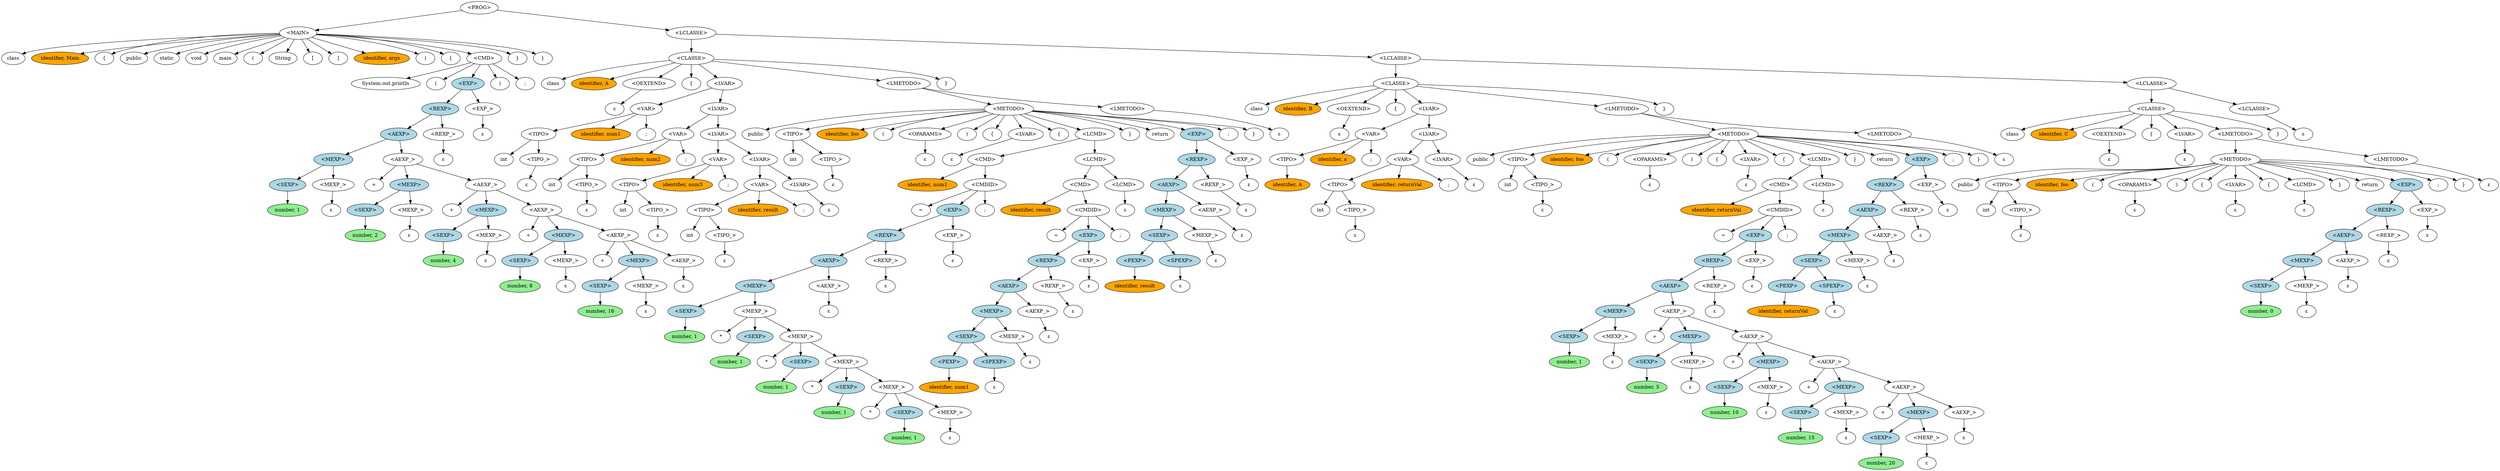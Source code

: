 digraph tree {
    "0x0" [label="<PROG>" fillcolor="white" style="filled"];
    "0x1" [label="<MAIN>" fillcolor="white" style="filled"];
    "0x2" [label="class" fillcolor="white" style="filled"];
    "0x3" [label="identifier, Main" fillcolor="orange" style="filled"];
    "0x4" [label="{" fillcolor="white" style="filled"];
    "0x5" [label="public" fillcolor="white" style="filled"];
    "0x6" [label="static" fillcolor="white" style="filled"];
    "0x7" [label="void" fillcolor="white" style="filled"];
    "0x8" [label="main" fillcolor="white" style="filled"];
    "0x9" [label="(" fillcolor="white" style="filled"];
    "0xa" [label="String" fillcolor="white" style="filled"];
    "0xb" [label="[" fillcolor="white" style="filled"];
    "0xc" [label="]" fillcolor="white" style="filled"];
    "0xd" [label="identifier, args" fillcolor="orange" style="filled"];
    "0xe" [label=")" fillcolor="white" style="filled"];
    "0xf" [label="{" fillcolor="white" style="filled"];
    "0x10" [label="<CMD>" fillcolor="white" style="filled"];
    "0x11" [label="System.out.println" fillcolor="white" style="filled"];
    "0x12" [label="(" fillcolor="white" style="filled"];
    "0x13" [label="<EXP>" fillcolor="lightblue" style="filled"];
    "0x14" [label="<REXP>" fillcolor="lightblue" style="filled"];
    "0x15" [label="<AEXP>" fillcolor="lightblue" style="filled"];
    "0x16" [label="<MEXP>" fillcolor="lightblue" style="filled"];
    "0x17" [label="<SEXP>" fillcolor="lightblue" style="filled"];
    "0x18" [label="number, 1" fillcolor="lightgreen" style="filled"];
    "0x19" [label="<MEXP_>" fillcolor="white" style="filled"];
    "0x1a" [label="ε" fillcolor="white" style="filled"];
    "0x1b" [label="<AEXP_>" fillcolor="white" style="filled"];
    "0x1c" [label="+" fillcolor="white" style="filled"];
    "0x1d" [label="<MEXP>" fillcolor="lightblue" style="filled"];
    "0x1e" [label="<SEXP>" fillcolor="lightblue" style="filled"];
    "0x1f" [label="number, 2" fillcolor="lightgreen" style="filled"];
    "0x20" [label="<MEXP_>" fillcolor="white" style="filled"];
    "0x21" [label="ε" fillcolor="white" style="filled"];
    "0x22" [label="<AEXP_>" fillcolor="white" style="filled"];
    "0x23" [label="+" fillcolor="white" style="filled"];
    "0x24" [label="<MEXP>" fillcolor="lightblue" style="filled"];
    "0x25" [label="<SEXP>" fillcolor="lightblue" style="filled"];
    "0x26" [label="number, 4" fillcolor="lightgreen" style="filled"];
    "0x27" [label="<MEXP_>" fillcolor="white" style="filled"];
    "0x28" [label="ε" fillcolor="white" style="filled"];
    "0x29" [label="<AEXP_>" fillcolor="white" style="filled"];
    "0x2a" [label="+" fillcolor="white" style="filled"];
    "0x2b" [label="<MEXP>" fillcolor="lightblue" style="filled"];
    "0x2c" [label="<SEXP>" fillcolor="lightblue" style="filled"];
    "0x2d" [label="number, 8" fillcolor="lightgreen" style="filled"];
    "0x2e" [label="<MEXP_>" fillcolor="white" style="filled"];
    "0x2f" [label="ε" fillcolor="white" style="filled"];
    "0x30" [label="<AEXP_>" fillcolor="white" style="filled"];
    "0x31" [label="+" fillcolor="white" style="filled"];
    "0x32" [label="<MEXP>" fillcolor="lightblue" style="filled"];
    "0x33" [label="<SEXP>" fillcolor="lightblue" style="filled"];
    "0x34" [label="number, 16" fillcolor="lightgreen" style="filled"];
    "0x35" [label="<MEXP_>" fillcolor="white" style="filled"];
    "0x36" [label="ε" fillcolor="white" style="filled"];
    "0x37" [label="<AEXP_>" fillcolor="white" style="filled"];
    "0x38" [label="ε" fillcolor="white" style="filled"];
    "0x39" [label="<REXP_>" fillcolor="white" style="filled"];
    "0x3a" [label="ε" fillcolor="white" style="filled"];
    "0x3b" [label="<EXP_>" fillcolor="white" style="filled"];
    "0x3c" [label="ε" fillcolor="white" style="filled"];
    "0x3d" [label=")" fillcolor="white" style="filled"];
    "0x3e" [label=";" fillcolor="white" style="filled"];
    "0x3f" [label="}" fillcolor="white" style="filled"];
    "0x40" [label="}" fillcolor="white" style="filled"];
    "0x41" [label="<LCLASSE>" fillcolor="white" style="filled"];
    "0x42" [label="<CLASSE>" fillcolor="white" style="filled"];
    "0x43" [label="class" fillcolor="white" style="filled"];
    "0x44" [label="identifier, A" fillcolor="orange" style="filled"];
    "0x45" [label="<OEXTEND>" fillcolor="white" style="filled"];
    "0x46" [label="ε" fillcolor="white" style="filled"];
    "0x47" [label="{" fillcolor="white" style="filled"];
    "0x48" [label="<LVAR>" fillcolor="white" style="filled"];
    "0x49" [label="<VAR>" fillcolor="white" style="filled"];
    "0x4a" [label="<TIPO>" fillcolor="white" style="filled"];
    "0x4b" [label="int" fillcolor="white" style="filled"];
    "0x4c" [label="<TIPO_>" fillcolor="white" style="filled"];
    "0x4d" [label="ε" fillcolor="white" style="filled"];
    "0x4e" [label="identifier, num1" fillcolor="orange" style="filled"];
    "0x4f" [label=";" fillcolor="white" style="filled"];
    "0x50" [label="<LVAR>" fillcolor="white" style="filled"];
    "0x51" [label="<VAR>" fillcolor="white" style="filled"];
    "0x52" [label="<TIPO>" fillcolor="white" style="filled"];
    "0x53" [label="int" fillcolor="white" style="filled"];
    "0x54" [label="<TIPO_>" fillcolor="white" style="filled"];
    "0x55" [label="ε" fillcolor="white" style="filled"];
    "0x56" [label="identifier, num2" fillcolor="orange" style="filled"];
    "0x57" [label=";" fillcolor="white" style="filled"];
    "0x58" [label="<LVAR>" fillcolor="white" style="filled"];
    "0x59" [label="<VAR>" fillcolor="white" style="filled"];
    "0x5a" [label="<TIPO>" fillcolor="white" style="filled"];
    "0x5b" [label="int" fillcolor="white" style="filled"];
    "0x5c" [label="<TIPO_>" fillcolor="white" style="filled"];
    "0x5d" [label="ε" fillcolor="white" style="filled"];
    "0x5e" [label="identifier, num3" fillcolor="orange" style="filled"];
    "0x5f" [label=";" fillcolor="white" style="filled"];
    "0x60" [label="<LVAR>" fillcolor="white" style="filled"];
    "0x61" [label="<VAR>" fillcolor="white" style="filled"];
    "0x62" [label="<TIPO>" fillcolor="white" style="filled"];
    "0x63" [label="int" fillcolor="white" style="filled"];
    "0x64" [label="<TIPO_>" fillcolor="white" style="filled"];
    "0x65" [label="ε" fillcolor="white" style="filled"];
    "0x66" [label="identifier, result" fillcolor="orange" style="filled"];
    "0x67" [label=";" fillcolor="white" style="filled"];
    "0x68" [label="<LVAR>" fillcolor="white" style="filled"];
    "0x69" [label="ε" fillcolor="white" style="filled"];
    "0x6a" [label="<LMETODO>" fillcolor="white" style="filled"];
    "0x6b" [label="<METODO>" fillcolor="white" style="filled"];
    "0x6c" [label="public" fillcolor="white" style="filled"];
    "0x6d" [label="<TIPO>" fillcolor="white" style="filled"];
    "0x6e" [label="int" fillcolor="white" style="filled"];
    "0x6f" [label="<TIPO_>" fillcolor="white" style="filled"];
    "0x70" [label="ε" fillcolor="white" style="filled"];
    "0x71" [label="identifier, foo" fillcolor="orange" style="filled"];
    "0x72" [label="(" fillcolor="white" style="filled"];
    "0x73" [label="<OPARAMS>" fillcolor="white" style="filled"];
    "0x74" [label="ε" fillcolor="white" style="filled"];
    "0x75" [label=")" fillcolor="white" style="filled"];
    "0x76" [label="{" fillcolor="white" style="filled"];
    "0x77" [label="<LVAR>" fillcolor="white" style="filled"];
    "0x78" [label="ε" fillcolor="white" style="filled"];
    "0x79" [label="{" fillcolor="white" style="filled"];
    "0x7a" [label="<LCMD>" fillcolor="white" style="filled"];
    "0x7b" [label="<CMD>" fillcolor="white" style="filled"];
    "0x7c" [label="identifier, num1" fillcolor="orange" style="filled"];
    "0x7d" [label="<CMDID>" fillcolor="white" style="filled"];
    "0x7e" [label="=" fillcolor="white" style="filled"];
    "0x7f" [label="<EXP>" fillcolor="lightblue" style="filled"];
    "0x80" [label="<REXP>" fillcolor="lightblue" style="filled"];
    "0x81" [label="<AEXP>" fillcolor="lightblue" style="filled"];
    "0x82" [label="<MEXP>" fillcolor="lightblue" style="filled"];
    "0x83" [label="<SEXP>" fillcolor="lightblue" style="filled"];
    "0x84" [label="number, 1" fillcolor="lightgreen" style="filled"];
    "0x85" [label="<MEXP_>" fillcolor="white" style="filled"];
    "0x86" [label="*" fillcolor="white" style="filled"];
    "0x87" [label="<SEXP>" fillcolor="lightblue" style="filled"];
    "0x88" [label="number, 1" fillcolor="lightgreen" style="filled"];
    "0x89" [label="<MEXP_>" fillcolor="white" style="filled"];
    "0x8a" [label="*" fillcolor="white" style="filled"];
    "0x8b" [label="<SEXP>" fillcolor="lightblue" style="filled"];
    "0x8c" [label="number, 1" fillcolor="lightgreen" style="filled"];
    "0x8d" [label="<MEXP_>" fillcolor="white" style="filled"];
    "0x8e" [label="*" fillcolor="white" style="filled"];
    "0x8f" [label="<SEXP>" fillcolor="lightblue" style="filled"];
    "0x90" [label="number, 1" fillcolor="lightgreen" style="filled"];
    "0x91" [label="<MEXP_>" fillcolor="white" style="filled"];
    "0x92" [label="*" fillcolor="white" style="filled"];
    "0x93" [label="<SEXP>" fillcolor="lightblue" style="filled"];
    "0x94" [label="number, 1" fillcolor="lightgreen" style="filled"];
    "0x95" [label="<MEXP_>" fillcolor="white" style="filled"];
    "0x96" [label="ε" fillcolor="white" style="filled"];
    "0x97" [label="<AEXP_>" fillcolor="white" style="filled"];
    "0x98" [label="ε" fillcolor="white" style="filled"];
    "0x99" [label="<REXP_>" fillcolor="white" style="filled"];
    "0x9a" [label="ε" fillcolor="white" style="filled"];
    "0x9b" [label="<EXP_>" fillcolor="white" style="filled"];
    "0x9c" [label="ε" fillcolor="white" style="filled"];
    "0x9d" [label=";" fillcolor="white" style="filled"];
    "0x9e" [label="<LCMD>" fillcolor="white" style="filled"];
    "0x9f" [label="<CMD>" fillcolor="white" style="filled"];
    "0xa0" [label="identifier, result" fillcolor="orange" style="filled"];
    "0xa1" [label="<CMDID>" fillcolor="white" style="filled"];
    "0xa2" [label="=" fillcolor="white" style="filled"];
    "0xa3" [label="<EXP>" fillcolor="lightblue" style="filled"];
    "0xa4" [label="<REXP>" fillcolor="lightblue" style="filled"];
    "0xa5" [label="<AEXP>" fillcolor="lightblue" style="filled"];
    "0xa6" [label="<MEXP>" fillcolor="lightblue" style="filled"];
    "0xa7" [label="<SEXP>" fillcolor="lightblue" style="filled"];
    "0xa8" [label="<PEXP>" fillcolor="lightblue" style="filled"];
    "0xa9" [label="identifier, num1" fillcolor="orange" style="filled"];
    "0xaa" [label="<SPEXP>" fillcolor="lightblue" style="filled"];
    "0xab" [label="ε" fillcolor="white" style="filled"];
    "0xac" [label="<MEXP_>" fillcolor="white" style="filled"];
    "0xad" [label="ε" fillcolor="white" style="filled"];
    "0xae" [label="<AEXP_>" fillcolor="white" style="filled"];
    "0xaf" [label="ε" fillcolor="white" style="filled"];
    "0xb0" [label="<REXP_>" fillcolor="white" style="filled"];
    "0xb1" [label="ε" fillcolor="white" style="filled"];
    "0xb2" [label="<EXP_>" fillcolor="white" style="filled"];
    "0xb3" [label="ε" fillcolor="white" style="filled"];
    "0xb4" [label=";" fillcolor="white" style="filled"];
    "0xb5" [label="<LCMD>" fillcolor="white" style="filled"];
    "0xb6" [label="ε" fillcolor="white" style="filled"];
    "0xb7" [label="}" fillcolor="white" style="filled"];
    "0xb8" [label="return" fillcolor="white" style="filled"];
    "0xb9" [label="<EXP>" fillcolor="lightblue" style="filled"];
    "0xba" [label="<REXP>" fillcolor="lightblue" style="filled"];
    "0xbb" [label="<AEXP>" fillcolor="lightblue" style="filled"];
    "0xbc" [label="<MEXP>" fillcolor="lightblue" style="filled"];
    "0xbd" [label="<SEXP>" fillcolor="lightblue" style="filled"];
    "0xbe" [label="<PEXP>" fillcolor="lightblue" style="filled"];
    "0xbf" [label="identifier, result" fillcolor="orange" style="filled"];
    "0xc0" [label="<SPEXP>" fillcolor="lightblue" style="filled"];
    "0xc1" [label="ε" fillcolor="white" style="filled"];
    "0xc2" [label="<MEXP_>" fillcolor="white" style="filled"];
    "0xc3" [label="ε" fillcolor="white" style="filled"];
    "0xc4" [label="<AEXP_>" fillcolor="white" style="filled"];
    "0xc5" [label="ε" fillcolor="white" style="filled"];
    "0xc6" [label="<REXP_>" fillcolor="white" style="filled"];
    "0xc7" [label="ε" fillcolor="white" style="filled"];
    "0xc8" [label="<EXP_>" fillcolor="white" style="filled"];
    "0xc9" [label="ε" fillcolor="white" style="filled"];
    "0xca" [label=";" fillcolor="white" style="filled"];
    "0xcb" [label="}" fillcolor="white" style="filled"];
    "0xcc" [label="<LMETODO>" fillcolor="white" style="filled"];
    "0xcd" [label="ε" fillcolor="white" style="filled"];
    "0xce" [label="}" fillcolor="white" style="filled"];
    "0xcf" [label="<LCLASSE>" fillcolor="white" style="filled"];
    "0xd0" [label="<CLASSE>" fillcolor="white" style="filled"];
    "0xd1" [label="class" fillcolor="white" style="filled"];
    "0xd2" [label="identifier, B" fillcolor="orange" style="filled"];
    "0xd3" [label="<OEXTEND>" fillcolor="white" style="filled"];
    "0xd4" [label="ε" fillcolor="white" style="filled"];
    "0xd5" [label="{" fillcolor="white" style="filled"];
    "0xd6" [label="<LVAR>" fillcolor="white" style="filled"];
    "0xd7" [label="<VAR>" fillcolor="white" style="filled"];
    "0xd8" [label="<TIPO>" fillcolor="white" style="filled"];
    "0xd9" [label="identifier, A" fillcolor="orange" style="filled"];
    "0xda" [label="identifier, a" fillcolor="orange" style="filled"];
    "0xdb" [label=";" fillcolor="white" style="filled"];
    "0xdc" [label="<LVAR>" fillcolor="white" style="filled"];
    "0xdd" [label="<VAR>" fillcolor="white" style="filled"];
    "0xde" [label="<TIPO>" fillcolor="white" style="filled"];
    "0xdf" [label="int" fillcolor="white" style="filled"];
    "0xe0" [label="<TIPO_>" fillcolor="white" style="filled"];
    "0xe1" [label="ε" fillcolor="white" style="filled"];
    "0xe2" [label="identifier, returnVal" fillcolor="orange" style="filled"];
    "0xe3" [label=";" fillcolor="white" style="filled"];
    "0xe4" [label="<LVAR>" fillcolor="white" style="filled"];
    "0xe5" [label="ε" fillcolor="white" style="filled"];
    "0xe6" [label="<LMETODO>" fillcolor="white" style="filled"];
    "0xe7" [label="<METODO>" fillcolor="white" style="filled"];
    "0xe8" [label="public" fillcolor="white" style="filled"];
    "0xe9" [label="<TIPO>" fillcolor="white" style="filled"];
    "0xea" [label="int" fillcolor="white" style="filled"];
    "0xeb" [label="<TIPO_>" fillcolor="white" style="filled"];
    "0xec" [label="ε" fillcolor="white" style="filled"];
    "0xed" [label="identifier, foo" fillcolor="orange" style="filled"];
    "0xee" [label="(" fillcolor="white" style="filled"];
    "0xef" [label="<OPARAMS>" fillcolor="white" style="filled"];
    "0xf0" [label="ε" fillcolor="white" style="filled"];
    "0xf1" [label=")" fillcolor="white" style="filled"];
    "0xf2" [label="{" fillcolor="white" style="filled"];
    "0xf3" [label="<LVAR>" fillcolor="white" style="filled"];
    "0xf4" [label="ε" fillcolor="white" style="filled"];
    "0xf5" [label="{" fillcolor="white" style="filled"];
    "0xf6" [label="<LCMD>" fillcolor="white" style="filled"];
    "0xf7" [label="<CMD>" fillcolor="white" style="filled"];
    "0xf8" [label="identifier, returnVal" fillcolor="orange" style="filled"];
    "0xf9" [label="<CMDID>" fillcolor="white" style="filled"];
    "0xfa" [label="=" fillcolor="white" style="filled"];
    "0xfb" [label="<EXP>" fillcolor="lightblue" style="filled"];
    "0xfc" [label="<REXP>" fillcolor="lightblue" style="filled"];
    "0xfd" [label="<AEXP>" fillcolor="lightblue" style="filled"];
    "0xfe" [label="<MEXP>" fillcolor="lightblue" style="filled"];
    "0xff" [label="<SEXP>" fillcolor="lightblue" style="filled"];
    "0x100" [label="number, 1" fillcolor="lightgreen" style="filled"];
    "0x101" [label="<MEXP_>" fillcolor="white" style="filled"];
    "0x102" [label="ε" fillcolor="white" style="filled"];
    "0x103" [label="<AEXP_>" fillcolor="white" style="filled"];
    "0x104" [label="+" fillcolor="white" style="filled"];
    "0x105" [label="<MEXP>" fillcolor="lightblue" style="filled"];
    "0x106" [label="<SEXP>" fillcolor="lightblue" style="filled"];
    "0x107" [label="number, 5" fillcolor="lightgreen" style="filled"];
    "0x108" [label="<MEXP_>" fillcolor="white" style="filled"];
    "0x109" [label="ε" fillcolor="white" style="filled"];
    "0x10a" [label="<AEXP_>" fillcolor="white" style="filled"];
    "0x10b" [label="+" fillcolor="white" style="filled"];
    "0x10c" [label="<MEXP>" fillcolor="lightblue" style="filled"];
    "0x10d" [label="<SEXP>" fillcolor="lightblue" style="filled"];
    "0x10e" [label="number, 10" fillcolor="lightgreen" style="filled"];
    "0x10f" [label="<MEXP_>" fillcolor="white" style="filled"];
    "0x110" [label="ε" fillcolor="white" style="filled"];
    "0x111" [label="<AEXP_>" fillcolor="white" style="filled"];
    "0x112" [label="+" fillcolor="white" style="filled"];
    "0x113" [label="<MEXP>" fillcolor="lightblue" style="filled"];
    "0x114" [label="<SEXP>" fillcolor="lightblue" style="filled"];
    "0x115" [label="number, 15" fillcolor="lightgreen" style="filled"];
    "0x116" [label="<MEXP_>" fillcolor="white" style="filled"];
    "0x117" [label="ε" fillcolor="white" style="filled"];
    "0x118" [label="<AEXP_>" fillcolor="white" style="filled"];
    "0x119" [label="+" fillcolor="white" style="filled"];
    "0x11a" [label="<MEXP>" fillcolor="lightblue" style="filled"];
    "0x11b" [label="<SEXP>" fillcolor="lightblue" style="filled"];
    "0x11c" [label="number, 20" fillcolor="lightgreen" style="filled"];
    "0x11d" [label="<MEXP_>" fillcolor="white" style="filled"];
    "0x11e" [label="ε" fillcolor="white" style="filled"];
    "0x11f" [label="<AEXP_>" fillcolor="white" style="filled"];
    "0x120" [label="ε" fillcolor="white" style="filled"];
    "0x121" [label="<REXP_>" fillcolor="white" style="filled"];
    "0x122" [label="ε" fillcolor="white" style="filled"];
    "0x123" [label="<EXP_>" fillcolor="white" style="filled"];
    "0x124" [label="ε" fillcolor="white" style="filled"];
    "0x125" [label=";" fillcolor="white" style="filled"];
    "0x126" [label="<LCMD>" fillcolor="white" style="filled"];
    "0x127" [label="ε" fillcolor="white" style="filled"];
    "0x128" [label="}" fillcolor="white" style="filled"];
    "0x129" [label="return" fillcolor="white" style="filled"];
    "0x12a" [label="<EXP>" fillcolor="lightblue" style="filled"];
    "0x12b" [label="<REXP>" fillcolor="lightblue" style="filled"];
    "0x12c" [label="<AEXP>" fillcolor="lightblue" style="filled"];
    "0x12d" [label="<MEXP>" fillcolor="lightblue" style="filled"];
    "0x12e" [label="<SEXP>" fillcolor="lightblue" style="filled"];
    "0x12f" [label="<PEXP>" fillcolor="lightblue" style="filled"];
    "0x130" [label="identifier, returnVal" fillcolor="orange" style="filled"];
    "0x131" [label="<SPEXP>" fillcolor="lightblue" style="filled"];
    "0x132" [label="ε" fillcolor="white" style="filled"];
    "0x133" [label="<MEXP_>" fillcolor="white" style="filled"];
    "0x134" [label="ε" fillcolor="white" style="filled"];
    "0x135" [label="<AEXP_>" fillcolor="white" style="filled"];
    "0x136" [label="ε" fillcolor="white" style="filled"];
    "0x137" [label="<REXP_>" fillcolor="white" style="filled"];
    "0x138" [label="ε" fillcolor="white" style="filled"];
    "0x139" [label="<EXP_>" fillcolor="white" style="filled"];
    "0x13a" [label="ε" fillcolor="white" style="filled"];
    "0x13b" [label=";" fillcolor="white" style="filled"];
    "0x13c" [label="}" fillcolor="white" style="filled"];
    "0x13d" [label="<LMETODO>" fillcolor="white" style="filled"];
    "0x13e" [label="ε" fillcolor="white" style="filled"];
    "0x13f" [label="}" fillcolor="white" style="filled"];
    "0x140" [label="<LCLASSE>" fillcolor="white" style="filled"];
    "0x141" [label="<CLASSE>" fillcolor="white" style="filled"];
    "0x142" [label="class" fillcolor="white" style="filled"];
    "0x143" [label="identifier, C" fillcolor="orange" style="filled"];
    "0x144" [label="<OEXTEND>" fillcolor="white" style="filled"];
    "0x145" [label="ε" fillcolor="white" style="filled"];
    "0x146" [label="{" fillcolor="white" style="filled"];
    "0x147" [label="<LVAR>" fillcolor="white" style="filled"];
    "0x148" [label="ε" fillcolor="white" style="filled"];
    "0x149" [label="<LMETODO>" fillcolor="white" style="filled"];
    "0x14a" [label="<METODO>" fillcolor="white" style="filled"];
    "0x14b" [label="public" fillcolor="white" style="filled"];
    "0x14c" [label="<TIPO>" fillcolor="white" style="filled"];
    "0x14d" [label="int" fillcolor="white" style="filled"];
    "0x14e" [label="<TIPO_>" fillcolor="white" style="filled"];
    "0x14f" [label="ε" fillcolor="white" style="filled"];
    "0x150" [label="identifier, foo" fillcolor="orange" style="filled"];
    "0x151" [label="(" fillcolor="white" style="filled"];
    "0x152" [label="<OPARAMS>" fillcolor="white" style="filled"];
    "0x153" [label="ε" fillcolor="white" style="filled"];
    "0x154" [label=")" fillcolor="white" style="filled"];
    "0x155" [label="{" fillcolor="white" style="filled"];
    "0x156" [label="<LVAR>" fillcolor="white" style="filled"];
    "0x157" [label="ε" fillcolor="white" style="filled"];
    "0x158" [label="{" fillcolor="white" style="filled"];
    "0x159" [label="<LCMD>" fillcolor="white" style="filled"];
    "0x15a" [label="ε" fillcolor="white" style="filled"];
    "0x15b" [label="}" fillcolor="white" style="filled"];
    "0x15c" [label="return" fillcolor="white" style="filled"];
    "0x15d" [label="<EXP>" fillcolor="lightblue" style="filled"];
    "0x15e" [label="<REXP>" fillcolor="lightblue" style="filled"];
    "0x15f" [label="<AEXP>" fillcolor="lightblue" style="filled"];
    "0x160" [label="<MEXP>" fillcolor="lightblue" style="filled"];
    "0x161" [label="<SEXP>" fillcolor="lightblue" style="filled"];
    "0x162" [label="number, 0" fillcolor="lightgreen" style="filled"];
    "0x163" [label="<MEXP_>" fillcolor="white" style="filled"];
    "0x164" [label="ε" fillcolor="white" style="filled"];
    "0x165" [label="<AEXP_>" fillcolor="white" style="filled"];
    "0x166" [label="ε" fillcolor="white" style="filled"];
    "0x167" [label="<REXP_>" fillcolor="white" style="filled"];
    "0x168" [label="ε" fillcolor="white" style="filled"];
    "0x169" [label="<EXP_>" fillcolor="white" style="filled"];
    "0x16a" [label="ε" fillcolor="white" style="filled"];
    "0x16b" [label=";" fillcolor="white" style="filled"];
    "0x16c" [label="}" fillcolor="white" style="filled"];
    "0x16d" [label="<LMETODO>" fillcolor="white" style="filled"];
    "0x16e" [label="ε" fillcolor="white" style="filled"];
    "0x16f" [label="}" fillcolor="white" style="filled"];
    "0x170" [label="<LCLASSE>" fillcolor="white" style="filled"];
    "0x171" [label="ε" fillcolor="white" style="filled"];
    "0x0" -> "0x1";
    "0x0" -> "0x41";
    "0x1" -> "0x2";
    "0x1" -> "0x3";
    "0x1" -> "0x4";
    "0x1" -> "0x5";
    "0x1" -> "0x6";
    "0x1" -> "0x7";
    "0x1" -> "0x8";
    "0x1" -> "0x9";
    "0x1" -> "0xa";
    "0x1" -> "0xb";
    "0x1" -> "0xc";
    "0x1" -> "0xd";
    "0x1" -> "0xe";
    "0x1" -> "0xf";
    "0x1" -> "0x10";
    "0x1" -> "0x3f";
    "0x1" -> "0x40";
    "0x10" -> "0x11";
    "0x10" -> "0x12";
    "0x10" -> "0x13";
    "0x10" -> "0x3d";
    "0x10" -> "0x3e";
    "0x13" -> "0x14";
    "0x13" -> "0x3b";
    "0x14" -> "0x15";
    "0x14" -> "0x39";
    "0x15" -> "0x16";
    "0x15" -> "0x1b";
    "0x16" -> "0x17";
    "0x16" -> "0x19";
    "0x17" -> "0x18";
    "0x19" -> "0x1a";
    "0x1b" -> "0x1c";
    "0x1b" -> "0x1d";
    "0x1b" -> "0x22";
    "0x1d" -> "0x1e";
    "0x1d" -> "0x20";
    "0x1e" -> "0x1f";
    "0x20" -> "0x21";
    "0x22" -> "0x23";
    "0x22" -> "0x24";
    "0x22" -> "0x29";
    "0x24" -> "0x25";
    "0x24" -> "0x27";
    "0x25" -> "0x26";
    "0x27" -> "0x28";
    "0x29" -> "0x2a";
    "0x29" -> "0x2b";
    "0x29" -> "0x30";
    "0x2b" -> "0x2c";
    "0x2b" -> "0x2e";
    "0x2c" -> "0x2d";
    "0x2e" -> "0x2f";
    "0x30" -> "0x31";
    "0x30" -> "0x32";
    "0x30" -> "0x37";
    "0x32" -> "0x33";
    "0x32" -> "0x35";
    "0x33" -> "0x34";
    "0x35" -> "0x36";
    "0x37" -> "0x38";
    "0x39" -> "0x3a";
    "0x3b" -> "0x3c";
    "0x41" -> "0x42";
    "0x41" -> "0xcf";
    "0x42" -> "0x43";
    "0x42" -> "0x44";
    "0x42" -> "0x45";
    "0x42" -> "0x47";
    "0x42" -> "0x48";
    "0x42" -> "0x6a";
    "0x42" -> "0xce";
    "0x45" -> "0x46";
    "0x48" -> "0x49";
    "0x48" -> "0x50";
    "0x49" -> "0x4a";
    "0x49" -> "0x4e";
    "0x49" -> "0x4f";
    "0x4a" -> "0x4b";
    "0x4a" -> "0x4c";
    "0x4c" -> "0x4d";
    "0x50" -> "0x51";
    "0x50" -> "0x58";
    "0x51" -> "0x52";
    "0x51" -> "0x56";
    "0x51" -> "0x57";
    "0x52" -> "0x53";
    "0x52" -> "0x54";
    "0x54" -> "0x55";
    "0x58" -> "0x59";
    "0x58" -> "0x60";
    "0x59" -> "0x5a";
    "0x59" -> "0x5e";
    "0x59" -> "0x5f";
    "0x5a" -> "0x5b";
    "0x5a" -> "0x5c";
    "0x5c" -> "0x5d";
    "0x60" -> "0x61";
    "0x60" -> "0x68";
    "0x61" -> "0x62";
    "0x61" -> "0x66";
    "0x61" -> "0x67";
    "0x62" -> "0x63";
    "0x62" -> "0x64";
    "0x64" -> "0x65";
    "0x68" -> "0x69";
    "0x6a" -> "0x6b";
    "0x6a" -> "0xcc";
    "0x6b" -> "0x6c";
    "0x6b" -> "0x6d";
    "0x6b" -> "0x71";
    "0x6b" -> "0x72";
    "0x6b" -> "0x73";
    "0x6b" -> "0x75";
    "0x6b" -> "0x76";
    "0x6b" -> "0x77";
    "0x6b" -> "0x79";
    "0x6b" -> "0x7a";
    "0x6b" -> "0xb7";
    "0x6b" -> "0xb8";
    "0x6b" -> "0xb9";
    "0x6b" -> "0xca";
    "0x6b" -> "0xcb";
    "0x6d" -> "0x6e";
    "0x6d" -> "0x6f";
    "0x6f" -> "0x70";
    "0x73" -> "0x74";
    "0x77" -> "0x78";
    "0x7a" -> "0x7b";
    "0x7a" -> "0x9e";
    "0x7b" -> "0x7c";
    "0x7b" -> "0x7d";
    "0x7d" -> "0x7e";
    "0x7d" -> "0x7f";
    "0x7d" -> "0x9d";
    "0x7f" -> "0x80";
    "0x7f" -> "0x9b";
    "0x80" -> "0x81";
    "0x80" -> "0x99";
    "0x81" -> "0x82";
    "0x81" -> "0x97";
    "0x82" -> "0x83";
    "0x82" -> "0x85";
    "0x83" -> "0x84";
    "0x85" -> "0x86";
    "0x85" -> "0x87";
    "0x85" -> "0x89";
    "0x87" -> "0x88";
    "0x89" -> "0x8a";
    "0x89" -> "0x8b";
    "0x89" -> "0x8d";
    "0x8b" -> "0x8c";
    "0x8d" -> "0x8e";
    "0x8d" -> "0x8f";
    "0x8d" -> "0x91";
    "0x8f" -> "0x90";
    "0x91" -> "0x92";
    "0x91" -> "0x93";
    "0x91" -> "0x95";
    "0x93" -> "0x94";
    "0x95" -> "0x96";
    "0x97" -> "0x98";
    "0x99" -> "0x9a";
    "0x9b" -> "0x9c";
    "0x9e" -> "0x9f";
    "0x9e" -> "0xb5";
    "0x9f" -> "0xa0";
    "0x9f" -> "0xa1";
    "0xa1" -> "0xa2";
    "0xa1" -> "0xa3";
    "0xa1" -> "0xb4";
    "0xa3" -> "0xa4";
    "0xa3" -> "0xb2";
    "0xa4" -> "0xa5";
    "0xa4" -> "0xb0";
    "0xa5" -> "0xa6";
    "0xa5" -> "0xae";
    "0xa6" -> "0xa7";
    "0xa6" -> "0xac";
    "0xa7" -> "0xa8";
    "0xa7" -> "0xaa";
    "0xa8" -> "0xa9";
    "0xaa" -> "0xab";
    "0xac" -> "0xad";
    "0xae" -> "0xaf";
    "0xb0" -> "0xb1";
    "0xb2" -> "0xb3";
    "0xb5" -> "0xb6";
    "0xb9" -> "0xba";
    "0xb9" -> "0xc8";
    "0xba" -> "0xbb";
    "0xba" -> "0xc6";
    "0xbb" -> "0xbc";
    "0xbb" -> "0xc4";
    "0xbc" -> "0xbd";
    "0xbc" -> "0xc2";
    "0xbd" -> "0xbe";
    "0xbd" -> "0xc0";
    "0xbe" -> "0xbf";
    "0xc0" -> "0xc1";
    "0xc2" -> "0xc3";
    "0xc4" -> "0xc5";
    "0xc6" -> "0xc7";
    "0xc8" -> "0xc9";
    "0xcc" -> "0xcd";
    "0xcf" -> "0xd0";
    "0xcf" -> "0x140";
    "0xd0" -> "0xd1";
    "0xd0" -> "0xd2";
    "0xd0" -> "0xd3";
    "0xd0" -> "0xd5";
    "0xd0" -> "0xd6";
    "0xd0" -> "0xe6";
    "0xd0" -> "0x13f";
    "0xd3" -> "0xd4";
    "0xd6" -> "0xd7";
    "0xd6" -> "0xdc";
    "0xd7" -> "0xd8";
    "0xd7" -> "0xda";
    "0xd7" -> "0xdb";
    "0xd8" -> "0xd9";
    "0xdc" -> "0xdd";
    "0xdc" -> "0xe4";
    "0xdd" -> "0xde";
    "0xdd" -> "0xe2";
    "0xdd" -> "0xe3";
    "0xde" -> "0xdf";
    "0xde" -> "0xe0";
    "0xe0" -> "0xe1";
    "0xe4" -> "0xe5";
    "0xe6" -> "0xe7";
    "0xe6" -> "0x13d";
    "0xe7" -> "0xe8";
    "0xe7" -> "0xe9";
    "0xe7" -> "0xed";
    "0xe7" -> "0xee";
    "0xe7" -> "0xef";
    "0xe7" -> "0xf1";
    "0xe7" -> "0xf2";
    "0xe7" -> "0xf3";
    "0xe7" -> "0xf5";
    "0xe7" -> "0xf6";
    "0xe7" -> "0x128";
    "0xe7" -> "0x129";
    "0xe7" -> "0x12a";
    "0xe7" -> "0x13b";
    "0xe7" -> "0x13c";
    "0xe9" -> "0xea";
    "0xe9" -> "0xeb";
    "0xeb" -> "0xec";
    "0xef" -> "0xf0";
    "0xf3" -> "0xf4";
    "0xf6" -> "0xf7";
    "0xf6" -> "0x126";
    "0xf7" -> "0xf8";
    "0xf7" -> "0xf9";
    "0xf9" -> "0xfa";
    "0xf9" -> "0xfb";
    "0xf9" -> "0x125";
    "0xfb" -> "0xfc";
    "0xfb" -> "0x123";
    "0xfc" -> "0xfd";
    "0xfc" -> "0x121";
    "0xfd" -> "0xfe";
    "0xfd" -> "0x103";
    "0xfe" -> "0xff";
    "0xfe" -> "0x101";
    "0xff" -> "0x100";
    "0x101" -> "0x102";
    "0x103" -> "0x104";
    "0x103" -> "0x105";
    "0x103" -> "0x10a";
    "0x105" -> "0x106";
    "0x105" -> "0x108";
    "0x106" -> "0x107";
    "0x108" -> "0x109";
    "0x10a" -> "0x10b";
    "0x10a" -> "0x10c";
    "0x10a" -> "0x111";
    "0x10c" -> "0x10d";
    "0x10c" -> "0x10f";
    "0x10d" -> "0x10e";
    "0x10f" -> "0x110";
    "0x111" -> "0x112";
    "0x111" -> "0x113";
    "0x111" -> "0x118";
    "0x113" -> "0x114";
    "0x113" -> "0x116";
    "0x114" -> "0x115";
    "0x116" -> "0x117";
    "0x118" -> "0x119";
    "0x118" -> "0x11a";
    "0x118" -> "0x11f";
    "0x11a" -> "0x11b";
    "0x11a" -> "0x11d";
    "0x11b" -> "0x11c";
    "0x11d" -> "0x11e";
    "0x11f" -> "0x120";
    "0x121" -> "0x122";
    "0x123" -> "0x124";
    "0x126" -> "0x127";
    "0x12a" -> "0x12b";
    "0x12a" -> "0x139";
    "0x12b" -> "0x12c";
    "0x12b" -> "0x137";
    "0x12c" -> "0x12d";
    "0x12c" -> "0x135";
    "0x12d" -> "0x12e";
    "0x12d" -> "0x133";
    "0x12e" -> "0x12f";
    "0x12e" -> "0x131";
    "0x12f" -> "0x130";
    "0x131" -> "0x132";
    "0x133" -> "0x134";
    "0x135" -> "0x136";
    "0x137" -> "0x138";
    "0x139" -> "0x13a";
    "0x13d" -> "0x13e";
    "0x140" -> "0x141";
    "0x140" -> "0x170";
    "0x141" -> "0x142";
    "0x141" -> "0x143";
    "0x141" -> "0x144";
    "0x141" -> "0x146";
    "0x141" -> "0x147";
    "0x141" -> "0x149";
    "0x141" -> "0x16f";
    "0x144" -> "0x145";
    "0x147" -> "0x148";
    "0x149" -> "0x14a";
    "0x149" -> "0x16d";
    "0x14a" -> "0x14b";
    "0x14a" -> "0x14c";
    "0x14a" -> "0x150";
    "0x14a" -> "0x151";
    "0x14a" -> "0x152";
    "0x14a" -> "0x154";
    "0x14a" -> "0x155";
    "0x14a" -> "0x156";
    "0x14a" -> "0x158";
    "0x14a" -> "0x159";
    "0x14a" -> "0x15b";
    "0x14a" -> "0x15c";
    "0x14a" -> "0x15d";
    "0x14a" -> "0x16b";
    "0x14a" -> "0x16c";
    "0x14c" -> "0x14d";
    "0x14c" -> "0x14e";
    "0x14e" -> "0x14f";
    "0x152" -> "0x153";
    "0x156" -> "0x157";
    "0x159" -> "0x15a";
    "0x15d" -> "0x15e";
    "0x15d" -> "0x169";
    "0x15e" -> "0x15f";
    "0x15e" -> "0x167";
    "0x15f" -> "0x160";
    "0x15f" -> "0x165";
    "0x160" -> "0x161";
    "0x160" -> "0x163";
    "0x161" -> "0x162";
    "0x163" -> "0x164";
    "0x165" -> "0x166";
    "0x167" -> "0x168";
    "0x169" -> "0x16a";
    "0x16d" -> "0x16e";
    "0x170" -> "0x171";
}
